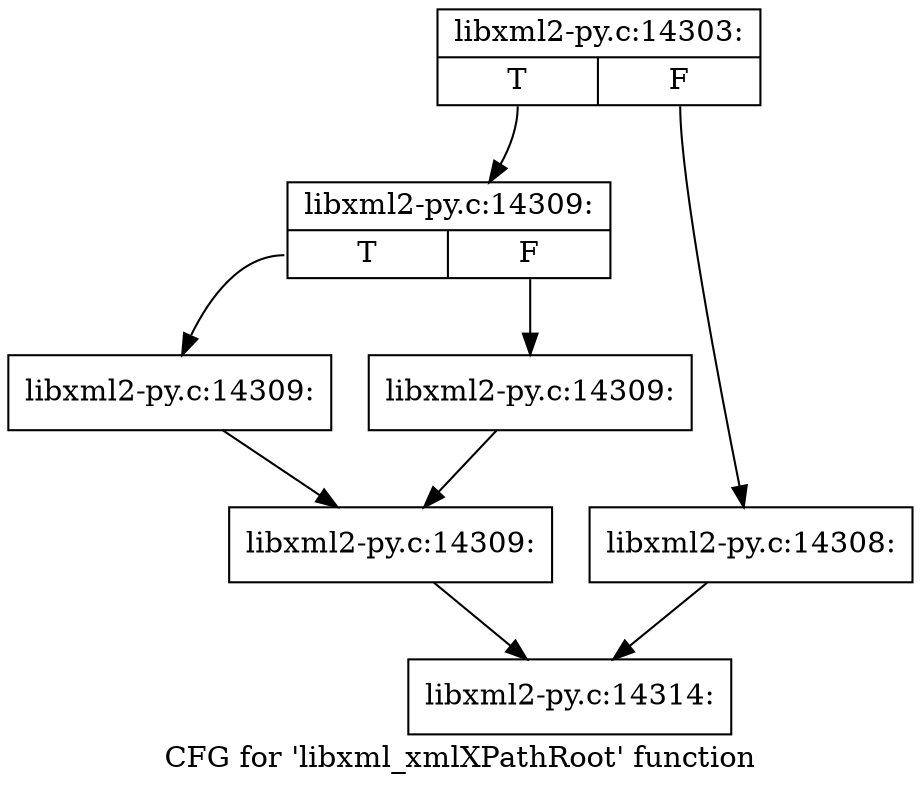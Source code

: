 digraph "CFG for 'libxml_xmlXPathRoot' function" {
	label="CFG for 'libxml_xmlXPathRoot' function";

	Node0x48e4e90 [shape=record,label="{libxml2-py.c:14303:|{<s0>T|<s1>F}}"];
	Node0x48e4e90:s0 -> Node0x48e5f70;
	Node0x48e4e90:s1 -> Node0x48e5f20;
	Node0x48e5f20 [shape=record,label="{libxml2-py.c:14308:}"];
	Node0x48e5f20 -> Node0x48e3550;
	Node0x48e5f70 [shape=record,label="{libxml2-py.c:14309:|{<s0>T|<s1>F}}"];
	Node0x48e5f70:s0 -> Node0x48e6790;
	Node0x48e5f70:s1 -> Node0x48e67e0;
	Node0x48e6790 [shape=record,label="{libxml2-py.c:14309:}"];
	Node0x48e6790 -> Node0x48e6830;
	Node0x48e67e0 [shape=record,label="{libxml2-py.c:14309:}"];
	Node0x48e67e0 -> Node0x48e6830;
	Node0x48e6830 [shape=record,label="{libxml2-py.c:14309:}"];
	Node0x48e6830 -> Node0x48e3550;
	Node0x48e3550 [shape=record,label="{libxml2-py.c:14314:}"];
}
